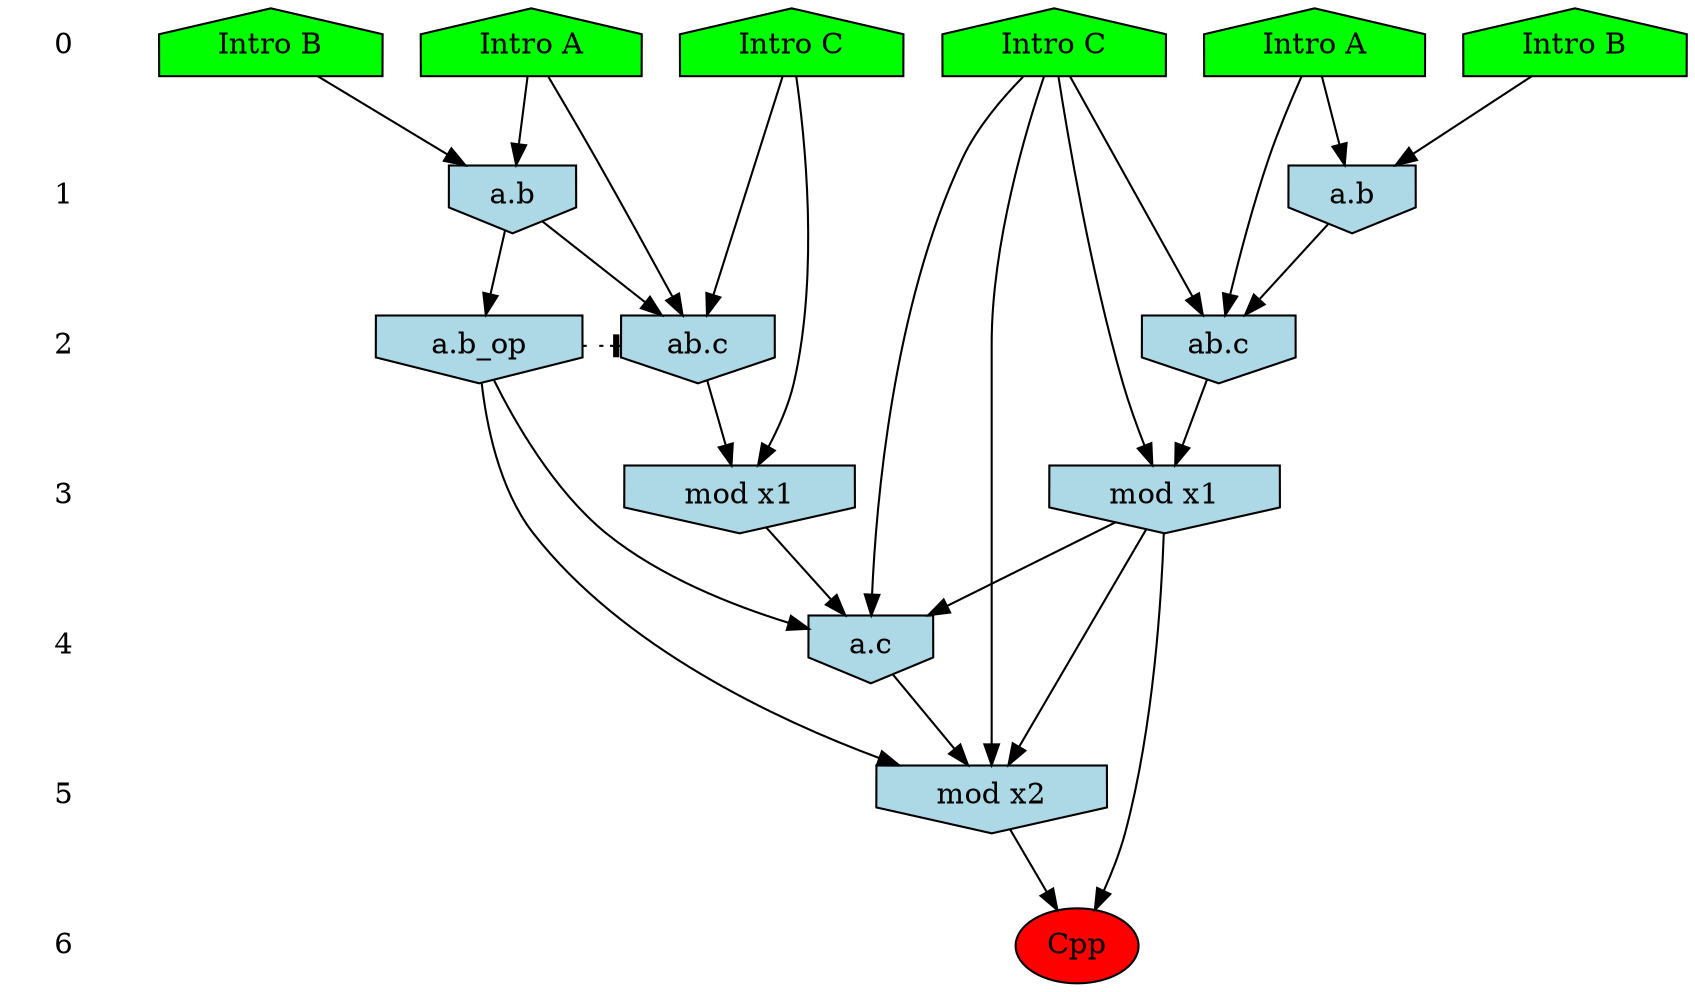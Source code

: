 /* Compression of 11 causal flows obtained in average at 1.216270E+01 t.u */
/* Compressed causal flows were: [352;895;1136;1494;1549;1584;2157;2366;2420;2650;3548] */
digraph G{
 ranksep=.5 ; 
{ rank = same ; "0" [shape=plaintext] ; node_1 [label ="Intro A", shape=house, style=filled, fillcolor=green] ;
node_2 [label ="Intro B", shape=house, style=filled, fillcolor=green] ;
node_3 [label ="Intro A", shape=house, style=filled, fillcolor=green] ;
node_4 [label ="Intro B", shape=house, style=filled, fillcolor=green] ;
node_5 [label ="Intro C", shape=house, style=filled, fillcolor=green] ;
node_6 [label ="Intro C", shape=house, style=filled, fillcolor=green] ;
}
{ rank = same ; "1" [shape=plaintext] ; node_7 [label="a.b", shape=invhouse, style=filled, fillcolor = lightblue] ;
node_8 [label="a.b", shape=invhouse, style=filled, fillcolor = lightblue] ;
}
{ rank = same ; "2" [shape=plaintext] ; node_9 [label="ab.c", shape=invhouse, style=filled, fillcolor = lightblue] ;
node_11 [label="ab.c", shape=invhouse, style=filled, fillcolor = lightblue] ;
node_12 [label="a.b_op", shape=invhouse, style=filled, fillcolor = lightblue] ;
}
{ rank = same ; "3" [shape=plaintext] ; node_10 [label="mod x1", shape=invhouse, style=filled, fillcolor = lightblue] ;
node_13 [label="mod x1", shape=invhouse, style=filled, fillcolor = lightblue] ;
}
{ rank = same ; "4" [shape=plaintext] ; node_14 [label="a.c", shape=invhouse, style=filled, fillcolor = lightblue] ;
}
{ rank = same ; "5" [shape=plaintext] ; node_15 [label="mod x2", shape=invhouse, style=filled, fillcolor = lightblue] ;
}
{ rank = same ; "6" [shape=plaintext] ; node_16 [label ="Cpp", style=filled, fillcolor=red] ;
}
"0" -> "1" [style="invis"]; 
"1" -> "2" [style="invis"]; 
"2" -> "3" [style="invis"]; 
"3" -> "4" [style="invis"]; 
"4" -> "5" [style="invis"]; 
"5" -> "6" [style="invis"]; 
node_2 -> node_7
node_3 -> node_7
node_1 -> node_8
node_4 -> node_8
node_3 -> node_9
node_6 -> node_9
node_7 -> node_9
node_6 -> node_10
node_9 -> node_10
node_1 -> node_11
node_5 -> node_11
node_8 -> node_11
node_7 -> node_12
node_5 -> node_13
node_11 -> node_13
node_5 -> node_14
node_10 -> node_14
node_12 -> node_14
node_13 -> node_14
node_5 -> node_15
node_12 -> node_15
node_13 -> node_15
node_14 -> node_15
node_13 -> node_16
node_15 -> node_16
node_12 -> node_9 [style=dotted, arrowhead = tee] 
}
/*
 Dot generation time: 0.000086
*/